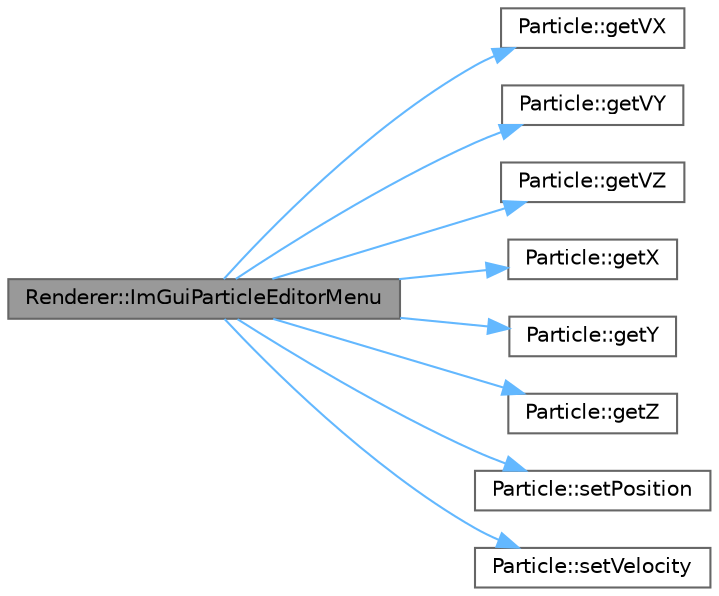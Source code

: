 digraph "Renderer::ImGuiParticleEditorMenu"
{
 // LATEX_PDF_SIZE
  bgcolor="transparent";
  edge [fontname=Helvetica,fontsize=10,labelfontname=Helvetica,labelfontsize=10];
  node [fontname=Helvetica,fontsize=10,shape=box,height=0.2,width=0.4];
  rankdir="LR";
  Node1 [id="Node000001",label="Renderer::ImGuiParticleEditorMenu",height=0.2,width=0.4,color="gray40", fillcolor="grey60", style="filled", fontcolor="black",tooltip="Render particles editor ImGui menu."];
  Node1 -> Node2 [id="edge1_Node000001_Node000002",color="steelblue1",style="solid",tooltip=" "];
  Node2 [id="Node000002",label="Particle::getVX",height=0.2,width=0.4,color="grey40", fillcolor="white", style="filled",URL="$classParticle.html#a9bd0ff2641e85db3b254e70e322b6c86",tooltip="Gets the x coordinate of the velocity."];
  Node1 -> Node3 [id="edge2_Node000001_Node000003",color="steelblue1",style="solid",tooltip=" "];
  Node3 [id="Node000003",label="Particle::getVY",height=0.2,width=0.4,color="grey40", fillcolor="white", style="filled",URL="$classParticle.html#ad5b65ef9a6eacebaf0cb97037297632a",tooltip="Gets the y coordinate of the velocity."];
  Node1 -> Node4 [id="edge3_Node000001_Node000004",color="steelblue1",style="solid",tooltip=" "];
  Node4 [id="Node000004",label="Particle::getVZ",height=0.2,width=0.4,color="grey40", fillcolor="white", style="filled",URL="$classParticle.html#ab1edab7405206c44f4d7e5cba85d85aa",tooltip="Gets the z coordinate of the velocity."];
  Node1 -> Node5 [id="edge4_Node000001_Node000005",color="steelblue1",style="solid",tooltip=" "];
  Node5 [id="Node000005",label="Particle::getX",height=0.2,width=0.4,color="grey40", fillcolor="white", style="filled",URL="$classParticle.html#a2c862de1c75de97928094eef028ce16e",tooltip="Gets the x coordinate of the posision."];
  Node1 -> Node6 [id="edge5_Node000001_Node000006",color="steelblue1",style="solid",tooltip=" "];
  Node6 [id="Node000006",label="Particle::getY",height=0.2,width=0.4,color="grey40", fillcolor="white", style="filled",URL="$classParticle.html#a31f1e20ba7d97c41d40cf6566a98621c",tooltip="Gets the y coordinate of the posision."];
  Node1 -> Node7 [id="edge6_Node000001_Node000007",color="steelblue1",style="solid",tooltip=" "];
  Node7 [id="Node000007",label="Particle::getZ",height=0.2,width=0.4,color="grey40", fillcolor="white", style="filled",URL="$classParticle.html#a92e5a36ac01e9ab499ead3524e72b039",tooltip="Gets the y coordinate of the posision."];
  Node1 -> Node8 [id="edge7_Node000001_Node000008",color="steelblue1",style="solid",tooltip=" "];
  Node8 [id="Node000008",label="Particle::setPosition",height=0.2,width=0.4,color="grey40", fillcolor="white", style="filled",URL="$classParticle.html#a23ac81778f2df7c57abe4770401522fb",tooltip="Sets the position."];
  Node1 -> Node9 [id="edge8_Node000001_Node000009",color="steelblue1",style="solid",tooltip=" "];
  Node9 [id="Node000009",label="Particle::setVelocity",height=0.2,width=0.4,color="grey40", fillcolor="white", style="filled",URL="$classParticle.html#ac224e83ca5fbcd2bcbaa98741cddcaa8",tooltip="Sets the velocity."];
}
